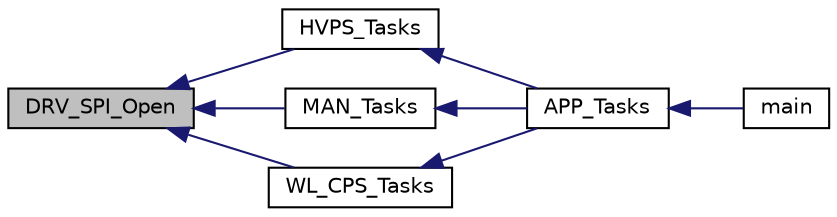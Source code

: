 digraph "DRV_SPI_Open"
{
  edge [fontname="Helvetica",fontsize="10",labelfontname="Helvetica",labelfontsize="10"];
  node [fontname="Helvetica",fontsize="10",shape=record];
  rankdir="LR";
  Node176 [label="DRV_SPI_Open",height=0.2,width=0.4,color="black", fillcolor="grey75", style="filled", fontcolor="black"];
  Node176 -> Node177 [dir="back",color="midnightblue",fontsize="10",style="solid",fontname="Helvetica"];
  Node177 [label="HVPS_Tasks",height=0.2,width=0.4,color="black", fillcolor="white", style="filled",URL="$inszt__timers_8c.html#aba73277a0b1daf2d17ac0b81c94a8b6a"];
  Node177 -> Node178 [dir="back",color="midnightblue",fontsize="10",style="solid",fontname="Helvetica"];
  Node178 [label="APP_Tasks",height=0.2,width=0.4,color="black", fillcolor="white", style="filled",URL="$inszt__wl__sps_8c.html#a859aee46b660cfee47cfd45ce08f6862"];
  Node178 -> Node179 [dir="back",color="midnightblue",fontsize="10",style="solid",fontname="Helvetica"];
  Node179 [label="main",height=0.2,width=0.4,color="black", fillcolor="white", style="filled",URL="$main_8c.html#a840291bc02cba5474a4cb46a9b9566fe"];
  Node176 -> Node180 [dir="back",color="midnightblue",fontsize="10",style="solid",fontname="Helvetica"];
  Node180 [label="MAN_Tasks",height=0.2,width=0.4,color="black", fillcolor="white", style="filled",URL="$man_8c.html#aee1e768706fd21921cca7b874ff4f232"];
  Node180 -> Node178 [dir="back",color="midnightblue",fontsize="10",style="solid",fontname="Helvetica"];
  Node176 -> Node181 [dir="back",color="midnightblue",fontsize="10",style="solid",fontname="Helvetica"];
  Node181 [label="WL_CPS_Tasks",height=0.2,width=0.4,color="black", fillcolor="white", style="filled",URL="$wl__cps_8c.html#aaad98aba229bad2faf7cb6cee2b5a2f5"];
  Node181 -> Node178 [dir="back",color="midnightblue",fontsize="10",style="solid",fontname="Helvetica"];
}
